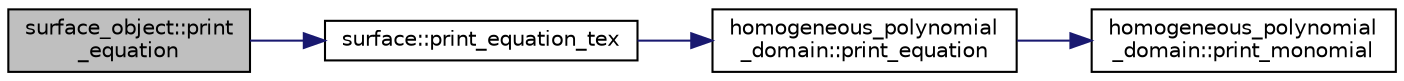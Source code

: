 digraph "surface_object::print_equation"
{
  edge [fontname="Helvetica",fontsize="10",labelfontname="Helvetica",labelfontsize="10"];
  node [fontname="Helvetica",fontsize="10",shape=record];
  rankdir="LR";
  Node1862 [label="surface_object::print\l_equation",height=0.2,width=0.4,color="black", fillcolor="grey75", style="filled", fontcolor="black"];
  Node1862 -> Node1863 [color="midnightblue",fontsize="10",style="solid",fontname="Helvetica"];
  Node1863 [label="surface::print_equation_tex",height=0.2,width=0.4,color="black", fillcolor="white", style="filled",URL="$d5/d88/classsurface.html#aa34415699d6d3ac6e6e8c76fa9a01259"];
  Node1863 -> Node1864 [color="midnightblue",fontsize="10",style="solid",fontname="Helvetica"];
  Node1864 [label="homogeneous_polynomial\l_domain::print_equation",height=0.2,width=0.4,color="black", fillcolor="white", style="filled",URL="$d2/da7/classhomogeneous__polynomial__domain.html#a39fe7da58a442801d7c8be1121a57bfe"];
  Node1864 -> Node1865 [color="midnightblue",fontsize="10",style="solid",fontname="Helvetica"];
  Node1865 [label="homogeneous_polynomial\l_domain::print_monomial",height=0.2,width=0.4,color="black", fillcolor="white", style="filled",URL="$d2/da7/classhomogeneous__polynomial__domain.html#aba45b13898b259a147e45bf92a622fd8"];
}
